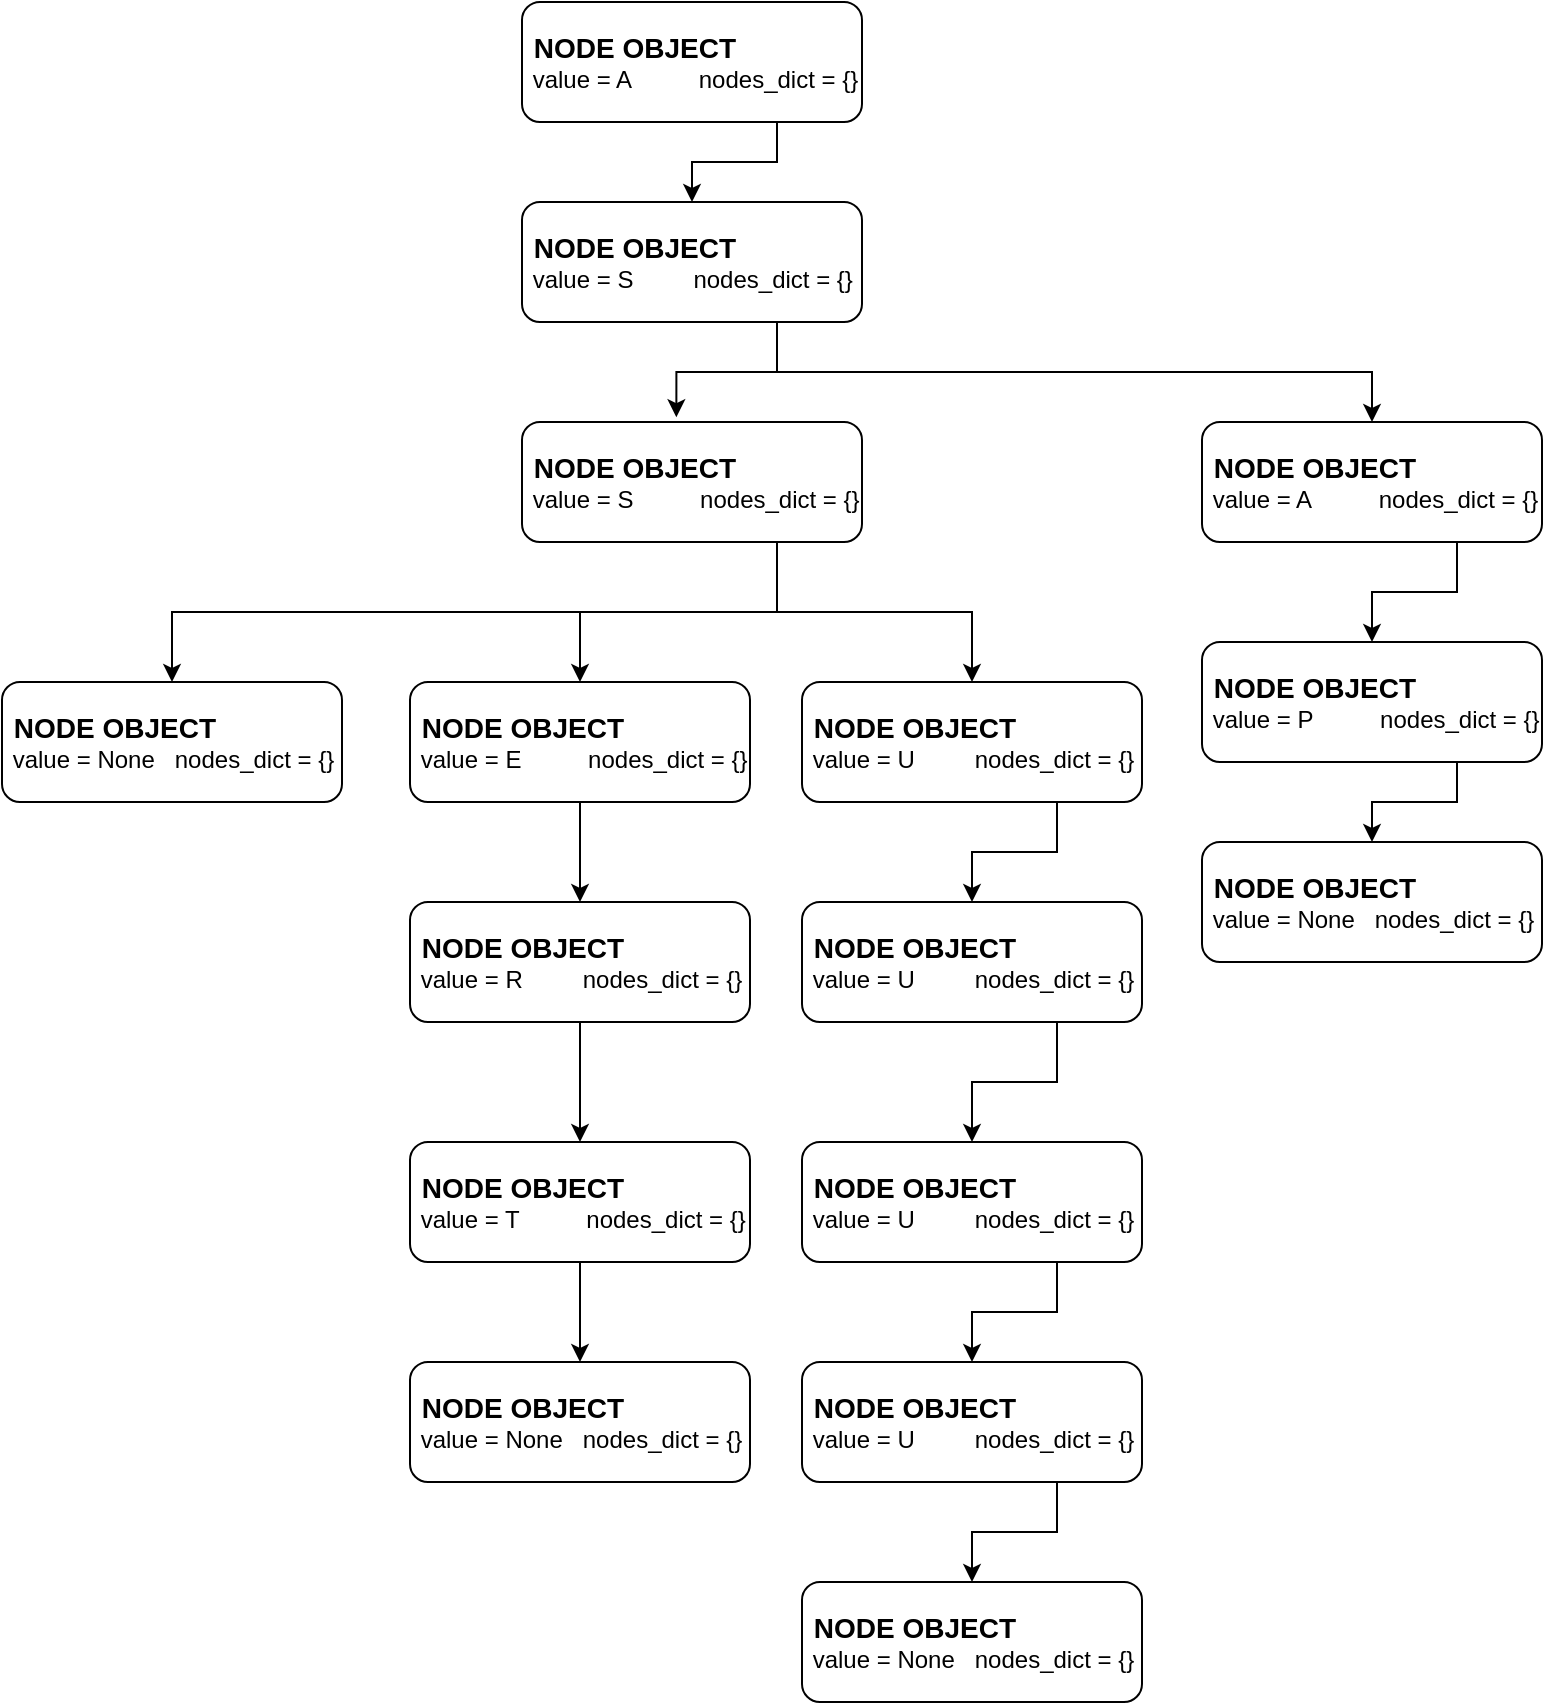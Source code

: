 <mxfile version="15.4.0" type="device"><diagram id="7QFmaoysAsbAKOQWQgvO" name="Strona-1"><mxGraphModel dx="1422" dy="952" grid="1" gridSize="10" guides="1" tooltips="1" connect="1" arrows="1" fold="1" page="1" pageScale="1" pageWidth="827" pageHeight="1169" math="0" shadow="0"><root><mxCell id="0"/><mxCell id="1" parent="0"/><mxCell id="GJIjl68UKvfnVPU5c0jC-38" style="edgeStyle=orthogonalEdgeStyle;rounded=0;orthogonalLoop=1;jettySize=auto;html=1;exitX=0.75;exitY=1;exitDx=0;exitDy=0;entryX=0.5;entryY=0;entryDx=0;entryDy=0;" edge="1" parent="1" source="GJIjl68UKvfnVPU5c0jC-1" target="GJIjl68UKvfnVPU5c0jC-35"><mxGeometry relative="1" as="geometry"/></mxCell><mxCell id="GJIjl68UKvfnVPU5c0jC-1" value="&lt;font size=&quot;1&quot;&gt;&lt;b style=&quot;font-size: 14px&quot;&gt;&amp;nbsp;NODE OBJECT&lt;/b&gt;&lt;/font&gt;&lt;br style=&quot;font-size: 20px&quot;&gt;&amp;nbsp;value = A&amp;nbsp; &amp;nbsp; &amp;nbsp; &amp;nbsp; &amp;nbsp;&amp;nbsp;nodes_dict = {}" style="rounded=1;whiteSpace=wrap;html=1;align=left;" vertex="1" parent="1"><mxGeometry x="300" y="80" width="170" height="60" as="geometry"/></mxCell><mxCell id="GJIjl68UKvfnVPU5c0jC-37" style="edgeStyle=orthogonalEdgeStyle;rounded=0;orthogonalLoop=1;jettySize=auto;html=1;exitX=0.75;exitY=1;exitDx=0;exitDy=0;entryX=0.454;entryY=-0.04;entryDx=0;entryDy=0;entryPerimeter=0;" edge="1" parent="1" source="GJIjl68UKvfnVPU5c0jC-35" target="GJIjl68UKvfnVPU5c0jC-36"><mxGeometry relative="1" as="geometry"/></mxCell><mxCell id="GJIjl68UKvfnVPU5c0jC-40" style="edgeStyle=orthogonalEdgeStyle;rounded=0;orthogonalLoop=1;jettySize=auto;html=1;exitX=0.75;exitY=1;exitDx=0;exitDy=0;" edge="1" parent="1" source="GJIjl68UKvfnVPU5c0jC-35" target="GJIjl68UKvfnVPU5c0jC-39"><mxGeometry relative="1" as="geometry"/></mxCell><mxCell id="GJIjl68UKvfnVPU5c0jC-35" value="&lt;font size=&quot;1&quot;&gt;&lt;b style=&quot;font-size: 14px&quot;&gt;&amp;nbsp;NODE OBJECT&lt;/b&gt;&lt;/font&gt;&lt;br style=&quot;font-size: 20px&quot;&gt;&amp;nbsp;value = S&amp;nbsp; &amp;nbsp; &amp;nbsp; &amp;nbsp; &amp;nbsp;nodes_dict = {}" style="rounded=1;whiteSpace=wrap;html=1;align=left;" vertex="1" parent="1"><mxGeometry x="300" y="180" width="170" height="60" as="geometry"/></mxCell><mxCell id="GJIjl68UKvfnVPU5c0jC-47" style="edgeStyle=orthogonalEdgeStyle;rounded=0;orthogonalLoop=1;jettySize=auto;html=1;exitX=0.75;exitY=1;exitDx=0;exitDy=0;" edge="1" parent="1" source="GJIjl68UKvfnVPU5c0jC-36" target="GJIjl68UKvfnVPU5c0jC-43"><mxGeometry relative="1" as="geometry"/></mxCell><mxCell id="GJIjl68UKvfnVPU5c0jC-48" style="edgeStyle=orthogonalEdgeStyle;rounded=0;orthogonalLoop=1;jettySize=auto;html=1;exitX=0.75;exitY=1;exitDx=0;exitDy=0;entryX=0.5;entryY=0;entryDx=0;entryDy=0;" edge="1" parent="1" source="GJIjl68UKvfnVPU5c0jC-36" target="GJIjl68UKvfnVPU5c0jC-44"><mxGeometry relative="1" as="geometry"/></mxCell><mxCell id="GJIjl68UKvfnVPU5c0jC-49" style="edgeStyle=orthogonalEdgeStyle;rounded=0;orthogonalLoop=1;jettySize=auto;html=1;exitX=0.75;exitY=1;exitDx=0;exitDy=0;" edge="1" parent="1" source="GJIjl68UKvfnVPU5c0jC-36" target="GJIjl68UKvfnVPU5c0jC-45"><mxGeometry relative="1" as="geometry"/></mxCell><mxCell id="GJIjl68UKvfnVPU5c0jC-36" value="&lt;font size=&quot;1&quot;&gt;&lt;b style=&quot;font-size: 14px&quot;&gt;&amp;nbsp;NODE OBJECT&lt;/b&gt;&lt;/font&gt;&lt;br style=&quot;font-size: 20px&quot;&gt;&amp;nbsp;value = S&amp;nbsp; &amp;nbsp; &amp;nbsp; &amp;nbsp; &amp;nbsp; nodes_dict = {}" style="rounded=1;whiteSpace=wrap;html=1;align=left;" vertex="1" parent="1"><mxGeometry x="300" y="290" width="170" height="60" as="geometry"/></mxCell><mxCell id="GJIjl68UKvfnVPU5c0jC-42" style="edgeStyle=orthogonalEdgeStyle;rounded=0;orthogonalLoop=1;jettySize=auto;html=1;exitX=0.75;exitY=1;exitDx=0;exitDy=0;entryX=0.5;entryY=0;entryDx=0;entryDy=0;" edge="1" parent="1" source="GJIjl68UKvfnVPU5c0jC-39" target="GJIjl68UKvfnVPU5c0jC-41"><mxGeometry relative="1" as="geometry"/></mxCell><mxCell id="GJIjl68UKvfnVPU5c0jC-39" value="&lt;font size=&quot;1&quot;&gt;&lt;b style=&quot;font-size: 14px&quot;&gt;&amp;nbsp;NODE OBJECT&lt;/b&gt;&lt;/font&gt;&lt;br style=&quot;font-size: 20px&quot;&gt;&amp;nbsp;value = A&amp;nbsp; &amp;nbsp; &amp;nbsp; &amp;nbsp; &amp;nbsp;&amp;nbsp;nodes_dict = {}" style="rounded=1;whiteSpace=wrap;html=1;align=left;" vertex="1" parent="1"><mxGeometry x="640" y="290" width="170" height="60" as="geometry"/></mxCell><mxCell id="GJIjl68UKvfnVPU5c0jC-65" style="edgeStyle=orthogonalEdgeStyle;rounded=0;orthogonalLoop=1;jettySize=auto;html=1;exitX=0.75;exitY=1;exitDx=0;exitDy=0;entryX=0.5;entryY=0;entryDx=0;entryDy=0;" edge="1" parent="1" source="GJIjl68UKvfnVPU5c0jC-41" target="GJIjl68UKvfnVPU5c0jC-64"><mxGeometry relative="1" as="geometry"/></mxCell><mxCell id="GJIjl68UKvfnVPU5c0jC-41" value="&lt;font size=&quot;1&quot;&gt;&lt;b style=&quot;font-size: 14px&quot;&gt;&amp;nbsp;NODE OBJECT&lt;/b&gt;&lt;/font&gt;&lt;br style=&quot;font-size: 20px&quot;&gt;&amp;nbsp;value = P&amp;nbsp; &amp;nbsp; &amp;nbsp; &amp;nbsp; &amp;nbsp; nodes_dict = {}" style="rounded=1;whiteSpace=wrap;html=1;align=left;" vertex="1" parent="1"><mxGeometry x="640" y="400" width="170" height="60" as="geometry"/></mxCell><mxCell id="GJIjl68UKvfnVPU5c0jC-43" value="&lt;font size=&quot;1&quot;&gt;&lt;b style=&quot;font-size: 14px&quot;&gt;&amp;nbsp;NODE OBJECT&lt;/b&gt;&lt;/font&gt;&lt;br style=&quot;font-size: 20px&quot;&gt;&amp;nbsp;value = None&amp;nbsp; &amp;nbsp;nodes_dict = {}" style="rounded=1;whiteSpace=wrap;html=1;align=left;" vertex="1" parent="1"><mxGeometry x="40" y="420" width="170" height="60" as="geometry"/></mxCell><mxCell id="GJIjl68UKvfnVPU5c0jC-53" style="edgeStyle=orthogonalEdgeStyle;rounded=0;orthogonalLoop=1;jettySize=auto;html=1;exitX=0.5;exitY=1;exitDx=0;exitDy=0;entryX=0.5;entryY=0;entryDx=0;entryDy=0;" edge="1" parent="1" source="GJIjl68UKvfnVPU5c0jC-44" target="GJIjl68UKvfnVPU5c0jC-50"><mxGeometry relative="1" as="geometry"/></mxCell><mxCell id="GJIjl68UKvfnVPU5c0jC-44" value="&lt;font size=&quot;1&quot;&gt;&lt;b style=&quot;font-size: 14px&quot;&gt;&amp;nbsp;NODE OBJECT&lt;/b&gt;&lt;/font&gt;&lt;br style=&quot;font-size: 20px&quot;&gt;&amp;nbsp;value = E&amp;nbsp; &amp;nbsp; &amp;nbsp; &amp;nbsp; &amp;nbsp; nodes_dict = {}" style="rounded=1;whiteSpace=wrap;html=1;align=left;" vertex="1" parent="1"><mxGeometry x="244" y="420" width="170" height="60" as="geometry"/></mxCell><mxCell id="GJIjl68UKvfnVPU5c0jC-60" style="edgeStyle=orthogonalEdgeStyle;rounded=0;orthogonalLoop=1;jettySize=auto;html=1;exitX=0.75;exitY=1;exitDx=0;exitDy=0;entryX=0.5;entryY=0;entryDx=0;entryDy=0;" edge="1" parent="1" source="GJIjl68UKvfnVPU5c0jC-45" target="GJIjl68UKvfnVPU5c0jC-56"><mxGeometry relative="1" as="geometry"/></mxCell><mxCell id="GJIjl68UKvfnVPU5c0jC-45" value="&lt;font size=&quot;1&quot;&gt;&lt;b style=&quot;font-size: 14px&quot;&gt;&amp;nbsp;NODE OBJECT&lt;/b&gt;&lt;/font&gt;&lt;br style=&quot;font-size: 20px&quot;&gt;&amp;nbsp;value = U&amp;nbsp; &amp;nbsp; &amp;nbsp; &amp;nbsp; &amp;nbsp;nodes_dict = {}" style="rounded=1;whiteSpace=wrap;html=1;align=left;" vertex="1" parent="1"><mxGeometry x="440" y="420" width="170" height="60" as="geometry"/></mxCell><mxCell id="GJIjl68UKvfnVPU5c0jC-54" style="edgeStyle=orthogonalEdgeStyle;rounded=0;orthogonalLoop=1;jettySize=auto;html=1;exitX=0.5;exitY=1;exitDx=0;exitDy=0;entryX=0.5;entryY=0;entryDx=0;entryDy=0;" edge="1" parent="1" source="GJIjl68UKvfnVPU5c0jC-50" target="GJIjl68UKvfnVPU5c0jC-51"><mxGeometry relative="1" as="geometry"/></mxCell><mxCell id="GJIjl68UKvfnVPU5c0jC-50" value="&lt;font size=&quot;1&quot;&gt;&lt;b style=&quot;font-size: 14px&quot;&gt;&amp;nbsp;NODE OBJECT&lt;/b&gt;&lt;/font&gt;&lt;br style=&quot;font-size: 20px&quot;&gt;&amp;nbsp;value = R&amp;nbsp; &amp;nbsp; &amp;nbsp; &amp;nbsp; &amp;nbsp;nodes_dict = {}" style="rounded=1;whiteSpace=wrap;html=1;align=left;" vertex="1" parent="1"><mxGeometry x="244" y="530" width="170" height="60" as="geometry"/></mxCell><mxCell id="GJIjl68UKvfnVPU5c0jC-55" style="edgeStyle=orthogonalEdgeStyle;rounded=0;orthogonalLoop=1;jettySize=auto;html=1;exitX=0.5;exitY=1;exitDx=0;exitDy=0;entryX=0.5;entryY=0;entryDx=0;entryDy=0;" edge="1" parent="1" source="GJIjl68UKvfnVPU5c0jC-51" target="GJIjl68UKvfnVPU5c0jC-52"><mxGeometry relative="1" as="geometry"/></mxCell><mxCell id="GJIjl68UKvfnVPU5c0jC-51" value="&lt;font size=&quot;1&quot;&gt;&lt;b style=&quot;font-size: 14px&quot;&gt;&amp;nbsp;NODE OBJECT&lt;/b&gt;&lt;/font&gt;&lt;br style=&quot;font-size: 20px&quot;&gt;&amp;nbsp;value = T&amp;nbsp; &amp;nbsp; &amp;nbsp; &amp;nbsp; &amp;nbsp; nodes_dict = {}" style="rounded=1;whiteSpace=wrap;html=1;align=left;" vertex="1" parent="1"><mxGeometry x="244" y="650" width="170" height="60" as="geometry"/></mxCell><mxCell id="GJIjl68UKvfnVPU5c0jC-52" value="&lt;font size=&quot;1&quot;&gt;&lt;b style=&quot;font-size: 14px&quot;&gt;&amp;nbsp;NODE OBJECT&lt;/b&gt;&lt;/font&gt;&lt;br style=&quot;font-size: 20px&quot;&gt;&amp;nbsp;value = None&amp;nbsp; &amp;nbsp;nodes_dict = {}" style="rounded=1;whiteSpace=wrap;html=1;align=left;" vertex="1" parent="1"><mxGeometry x="244" y="760" width="170" height="60" as="geometry"/></mxCell><mxCell id="GJIjl68UKvfnVPU5c0jC-61" style="edgeStyle=orthogonalEdgeStyle;rounded=0;orthogonalLoop=1;jettySize=auto;html=1;exitX=0.75;exitY=1;exitDx=0;exitDy=0;" edge="1" parent="1" source="GJIjl68UKvfnVPU5c0jC-56" target="GJIjl68UKvfnVPU5c0jC-57"><mxGeometry relative="1" as="geometry"/></mxCell><mxCell id="GJIjl68UKvfnVPU5c0jC-56" value="&lt;font size=&quot;1&quot;&gt;&lt;b style=&quot;font-size: 14px&quot;&gt;&amp;nbsp;NODE OBJECT&lt;/b&gt;&lt;/font&gt;&lt;br style=&quot;font-size: 20px&quot;&gt;&amp;nbsp;value = U&amp;nbsp; &amp;nbsp; &amp;nbsp; &amp;nbsp; &amp;nbsp;nodes_dict = {}" style="rounded=1;whiteSpace=wrap;html=1;align=left;" vertex="1" parent="1"><mxGeometry x="440" y="530" width="170" height="60" as="geometry"/></mxCell><mxCell id="GJIjl68UKvfnVPU5c0jC-62" style="edgeStyle=orthogonalEdgeStyle;rounded=0;orthogonalLoop=1;jettySize=auto;html=1;exitX=0.75;exitY=1;exitDx=0;exitDy=0;entryX=0.5;entryY=0;entryDx=0;entryDy=0;" edge="1" parent="1" source="GJIjl68UKvfnVPU5c0jC-57" target="GJIjl68UKvfnVPU5c0jC-58"><mxGeometry relative="1" as="geometry"/></mxCell><mxCell id="GJIjl68UKvfnVPU5c0jC-57" value="&lt;font size=&quot;1&quot;&gt;&lt;b style=&quot;font-size: 14px&quot;&gt;&amp;nbsp;NODE OBJECT&lt;/b&gt;&lt;/font&gt;&lt;br style=&quot;font-size: 20px&quot;&gt;&amp;nbsp;value = U&amp;nbsp; &amp;nbsp; &amp;nbsp; &amp;nbsp; &amp;nbsp;nodes_dict = {}" style="rounded=1;whiteSpace=wrap;html=1;align=left;" vertex="1" parent="1"><mxGeometry x="440" y="650" width="170" height="60" as="geometry"/></mxCell><mxCell id="GJIjl68UKvfnVPU5c0jC-63" style="edgeStyle=orthogonalEdgeStyle;rounded=0;orthogonalLoop=1;jettySize=auto;html=1;exitX=0.75;exitY=1;exitDx=0;exitDy=0;entryX=0.5;entryY=0;entryDx=0;entryDy=0;" edge="1" parent="1" source="GJIjl68UKvfnVPU5c0jC-58" target="GJIjl68UKvfnVPU5c0jC-59"><mxGeometry relative="1" as="geometry"/></mxCell><mxCell id="GJIjl68UKvfnVPU5c0jC-58" value="&lt;font size=&quot;1&quot;&gt;&lt;b style=&quot;font-size: 14px&quot;&gt;&amp;nbsp;NODE OBJECT&lt;/b&gt;&lt;/font&gt;&lt;br style=&quot;font-size: 20px&quot;&gt;&amp;nbsp;value = U&amp;nbsp; &amp;nbsp; &amp;nbsp; &amp;nbsp; &amp;nbsp;nodes_dict = {}" style="rounded=1;whiteSpace=wrap;html=1;align=left;" vertex="1" parent="1"><mxGeometry x="440" y="760" width="170" height="60" as="geometry"/></mxCell><mxCell id="GJIjl68UKvfnVPU5c0jC-59" value="&lt;font size=&quot;1&quot;&gt;&lt;b style=&quot;font-size: 14px&quot;&gt;&amp;nbsp;NODE OBJECT&lt;/b&gt;&lt;/font&gt;&lt;br style=&quot;font-size: 20px&quot;&gt;&amp;nbsp;value = None&amp;nbsp; &amp;nbsp;nodes_dict = {}" style="rounded=1;whiteSpace=wrap;html=1;align=left;" vertex="1" parent="1"><mxGeometry x="440" y="870" width="170" height="60" as="geometry"/></mxCell><mxCell id="GJIjl68UKvfnVPU5c0jC-64" value="&lt;font size=&quot;1&quot;&gt;&lt;b style=&quot;font-size: 14px&quot;&gt;&amp;nbsp;NODE OBJECT&lt;/b&gt;&lt;/font&gt;&lt;br style=&quot;font-size: 20px&quot;&gt;&amp;nbsp;value = None&amp;nbsp; &amp;nbsp;nodes_dict = {}" style="rounded=1;whiteSpace=wrap;html=1;align=left;" vertex="1" parent="1"><mxGeometry x="640" y="500" width="170" height="60" as="geometry"/></mxCell></root></mxGraphModel></diagram></mxfile>